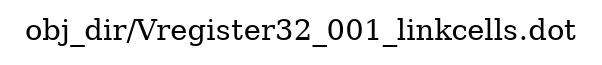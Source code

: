 digraph v3graph {
	graph	[label="obj_dir/Vregister32_001_linkcells.dot",
		 labelloc=t, labeljust=l,
		 //size="7.5,10",
		 rankdir=TB];
}
